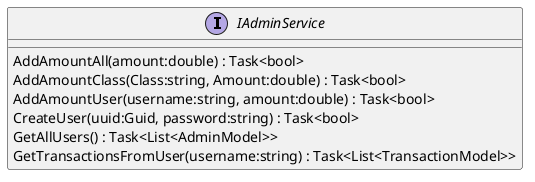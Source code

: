 @startuml
interface IAdminService {
    AddAmountAll(amount:double) : Task<bool>
    AddAmountClass(Class:string, Amount:double) : Task<bool>
    AddAmountUser(username:string, amount:double) : Task<bool>
    CreateUser(uuid:Guid, password:string) : Task<bool>
    GetAllUsers() : Task<List<AdminModel>>
    GetTransactionsFromUser(username:string) : Task<List<TransactionModel>>
}
@enduml
